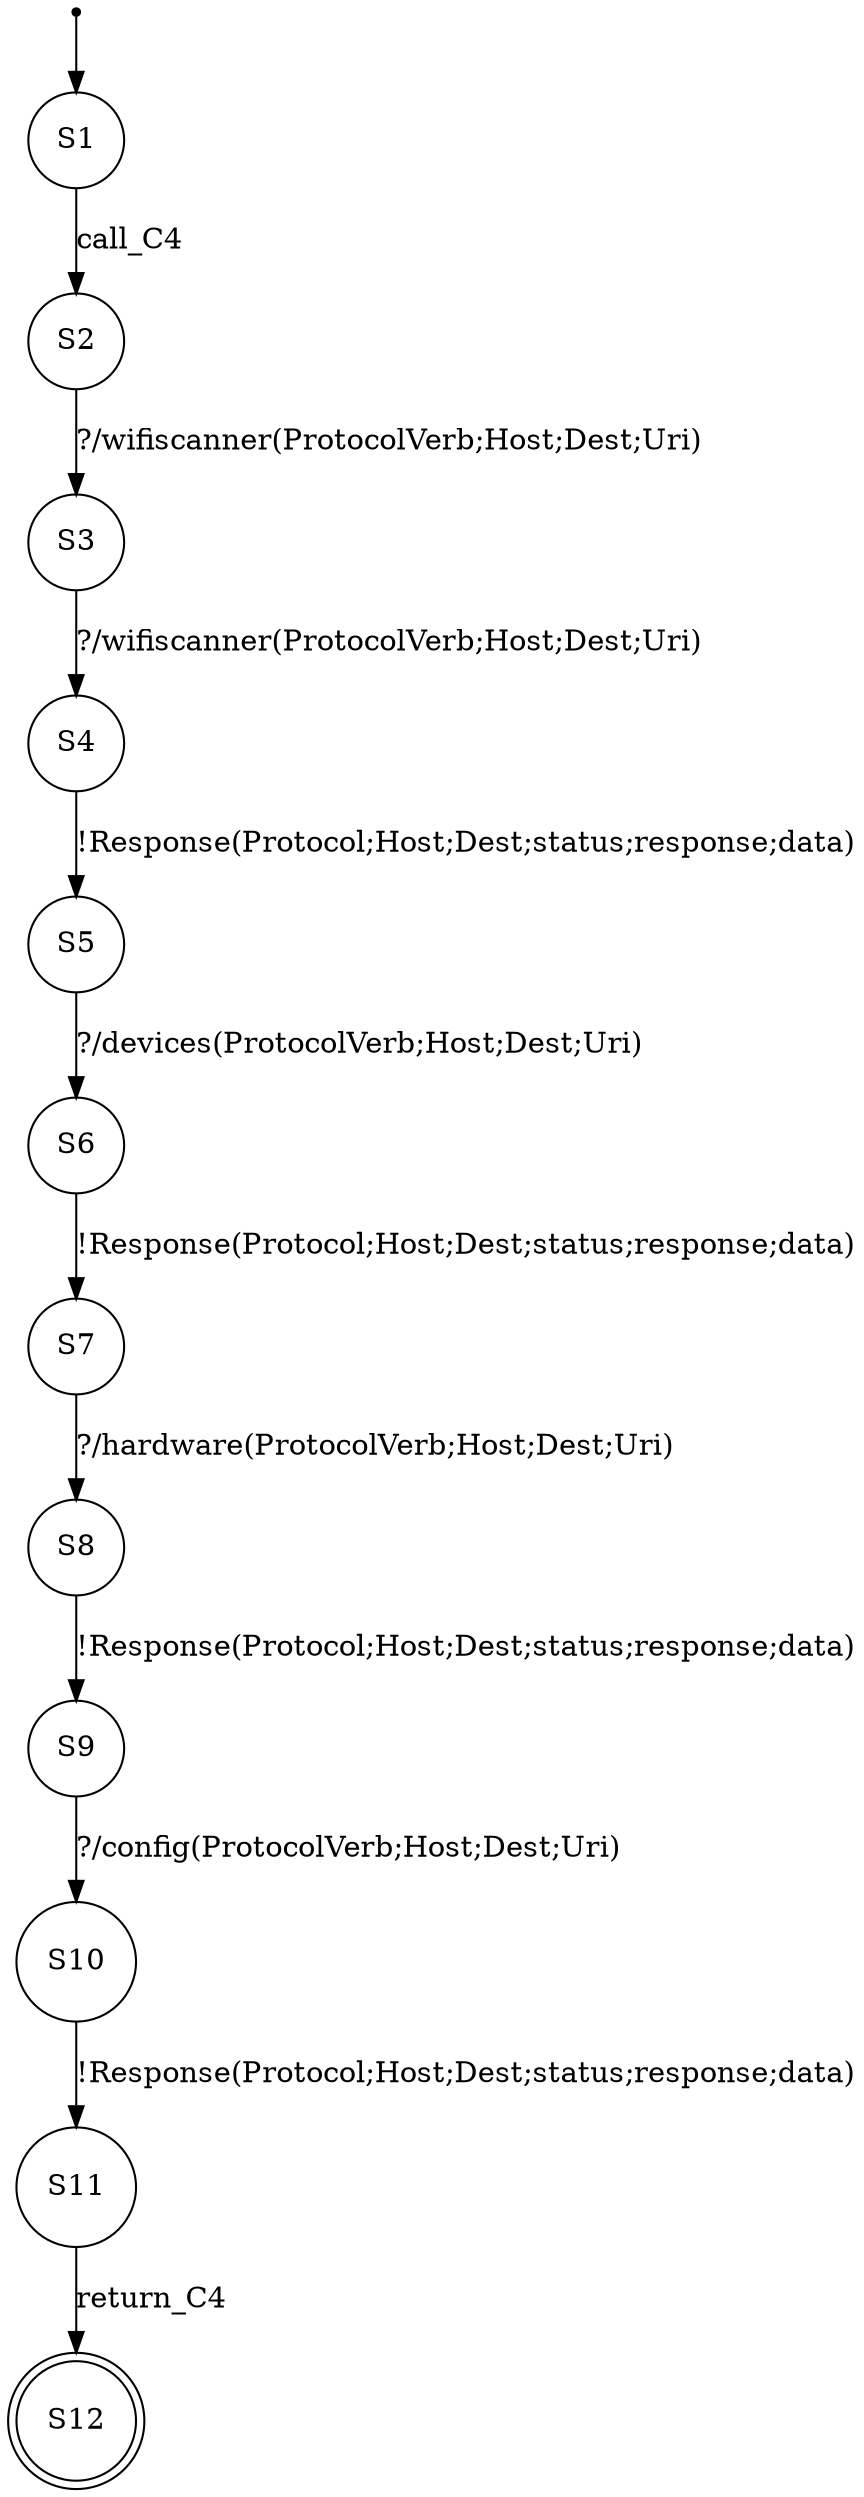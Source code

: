 digraph LTS {
S00[shape=point]
S1[label=S1,shape=circle];
S2[label=S2,shape=circle];
S3[label=S3,shape=circle];
S4[label=S4,shape=circle];
S5[label=S5,shape=circle];
S6[label=S6,shape=circle];
S7[label=S7,shape=circle];
S8[label=S8,shape=circle];
S9[label=S9,shape=circle];
S10[label=S10,shape=circle];
S11[label=S11,shape=circle];
S12[label=S12,shape=doublecircle];
S00 -> S1
S1 -> S2[label ="call_C4"];
S2 -> S3[label ="?/wifiscanner(ProtocolVerb;Host;Dest;Uri)"];
S3 -> S4[label ="?/wifiscanner(ProtocolVerb;Host;Dest;Uri)"];
S4 -> S5[label ="!Response(Protocol;Host;Dest;status;response;data)"];
S5 -> S6[label ="?/devices(ProtocolVerb;Host;Dest;Uri)"];
S6 -> S7[label ="!Response(Protocol;Host;Dest;status;response;data)"];
S7 -> S8[label ="?/hardware(ProtocolVerb;Host;Dest;Uri)"];
S8 -> S9[label ="!Response(Protocol;Host;Dest;status;response;data)"];
S9 -> S10[label ="?/config(ProtocolVerb;Host;Dest;Uri)"];
S10 -> S11[label ="!Response(Protocol;Host;Dest;status;response;data)"];
S11 -> S12[label ="return_C4"];
}
